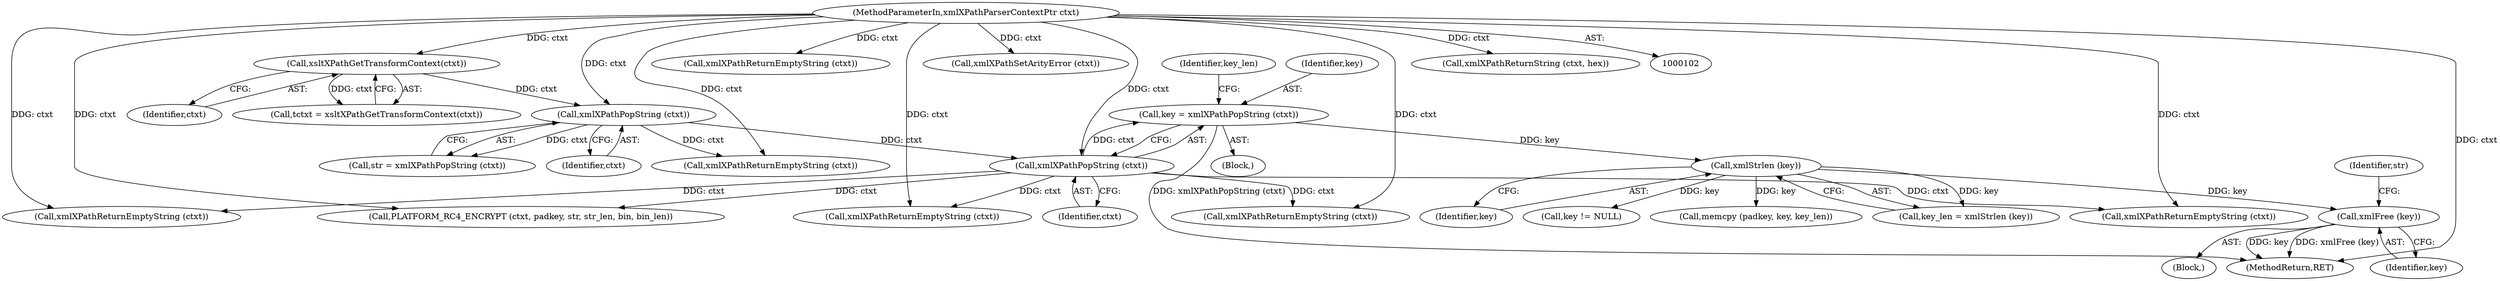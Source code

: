 digraph "0_Chrome_96dbafe288dbe2f0cc45fa3c39daf6d0c37acbab_1@pointer" {
"1000191" [label="(Call,xmlFree (key))"];
"1000182" [label="(Call,xmlStrlen (key))"];
"1000176" [label="(Call,key = xmlXPathPopString (ctxt))"];
"1000178" [label="(Call,xmlXPathPopString (ctxt))"];
"1000160" [label="(Call,xmlXPathPopString (ctxt))"];
"1000156" [label="(Call,xsltXPathGetTransformContext(ctxt))"];
"1000103" [label="(MethodParameterIn,xmlXPathParserContextPtr ctxt)"];
"1000183" [label="(Identifier,key)"];
"1000103" [label="(MethodParameterIn,xmlXPathParserContextPtr ctxt)"];
"1000176" [label="(Call,key = xmlXPathPopString (ctxt))"];
"1000283" [label="(Call,PLATFORM_RC4_ENCRYPT (ctxt, padkey, str, str_len, bin, bin_len))"];
"1000178" [label="(Call,xmlXPathPopString (ctxt))"];
"1000191" [label="(Call,xmlFree (key))"];
"1000331" [label="(Call,key != NULL)"];
"1000105" [label="(Block,)"];
"1000219" [label="(Call,xmlXPathReturnEmptyString (ctxt))"];
"1000318" [label="(Call,xmlXPathReturnEmptyString (ctxt))"];
"1000252" [label="(Call,memcpy (padkey, key, key_len))"];
"1000157" [label="(Identifier,ctxt)"];
"1000158" [label="(Call,str = xmlXPathPopString (ctxt))"];
"1000354" [label="(MethodReturn,RET)"];
"1000180" [label="(Call,key_len = xmlStrlen (key))"];
"1000161" [label="(Identifier,ctxt)"];
"1000151" [label="(Call,xmlXPathSetArityError (ctxt))"];
"1000192" [label="(Identifier,key)"];
"1000194" [label="(Identifier,str)"];
"1000280" [label="(Call,xmlXPathReturnEmptyString (ctxt))"];
"1000189" [label="(Call,xmlXPathReturnEmptyString (ctxt))"];
"1000160" [label="(Call,xmlXPathPopString (ctxt))"];
"1000179" [label="(Identifier,ctxt)"];
"1000177" [label="(Identifier,key)"];
"1000249" [label="(Call,xmlXPathReturnEmptyString (ctxt))"];
"1000188" [label="(Block,)"];
"1000182" [label="(Call,xmlStrlen (key))"];
"1000181" [label="(Identifier,key_len)"];
"1000156" [label="(Call,xsltXPathGetTransformContext(ctxt))"];
"1000154" [label="(Call,tctxt = xsltXPathGetTransformContext(ctxt))"];
"1000171" [label="(Call,xmlXPathReturnEmptyString (ctxt))"];
"1000326" [label="(Call,xmlXPathReturnString (ctxt, hex))"];
"1000191" -> "1000188"  [label="AST: "];
"1000191" -> "1000192"  [label="CFG: "];
"1000192" -> "1000191"  [label="AST: "];
"1000194" -> "1000191"  [label="CFG: "];
"1000191" -> "1000354"  [label="DDG: xmlFree (key)"];
"1000191" -> "1000354"  [label="DDG: key"];
"1000182" -> "1000191"  [label="DDG: key"];
"1000182" -> "1000180"  [label="AST: "];
"1000182" -> "1000183"  [label="CFG: "];
"1000183" -> "1000182"  [label="AST: "];
"1000180" -> "1000182"  [label="CFG: "];
"1000182" -> "1000180"  [label="DDG: key"];
"1000176" -> "1000182"  [label="DDG: key"];
"1000182" -> "1000252"  [label="DDG: key"];
"1000182" -> "1000331"  [label="DDG: key"];
"1000176" -> "1000105"  [label="AST: "];
"1000176" -> "1000178"  [label="CFG: "];
"1000177" -> "1000176"  [label="AST: "];
"1000178" -> "1000176"  [label="AST: "];
"1000181" -> "1000176"  [label="CFG: "];
"1000176" -> "1000354"  [label="DDG: xmlXPathPopString (ctxt)"];
"1000178" -> "1000176"  [label="DDG: ctxt"];
"1000178" -> "1000179"  [label="CFG: "];
"1000179" -> "1000178"  [label="AST: "];
"1000160" -> "1000178"  [label="DDG: ctxt"];
"1000103" -> "1000178"  [label="DDG: ctxt"];
"1000178" -> "1000189"  [label="DDG: ctxt"];
"1000178" -> "1000219"  [label="DDG: ctxt"];
"1000178" -> "1000249"  [label="DDG: ctxt"];
"1000178" -> "1000280"  [label="DDG: ctxt"];
"1000178" -> "1000283"  [label="DDG: ctxt"];
"1000160" -> "1000158"  [label="AST: "];
"1000160" -> "1000161"  [label="CFG: "];
"1000161" -> "1000160"  [label="AST: "];
"1000158" -> "1000160"  [label="CFG: "];
"1000160" -> "1000158"  [label="DDG: ctxt"];
"1000156" -> "1000160"  [label="DDG: ctxt"];
"1000103" -> "1000160"  [label="DDG: ctxt"];
"1000160" -> "1000171"  [label="DDG: ctxt"];
"1000156" -> "1000154"  [label="AST: "];
"1000156" -> "1000157"  [label="CFG: "];
"1000157" -> "1000156"  [label="AST: "];
"1000154" -> "1000156"  [label="CFG: "];
"1000156" -> "1000154"  [label="DDG: ctxt"];
"1000103" -> "1000156"  [label="DDG: ctxt"];
"1000103" -> "1000102"  [label="AST: "];
"1000103" -> "1000354"  [label="DDG: ctxt"];
"1000103" -> "1000151"  [label="DDG: ctxt"];
"1000103" -> "1000171"  [label="DDG: ctxt"];
"1000103" -> "1000189"  [label="DDG: ctxt"];
"1000103" -> "1000219"  [label="DDG: ctxt"];
"1000103" -> "1000249"  [label="DDG: ctxt"];
"1000103" -> "1000280"  [label="DDG: ctxt"];
"1000103" -> "1000283"  [label="DDG: ctxt"];
"1000103" -> "1000318"  [label="DDG: ctxt"];
"1000103" -> "1000326"  [label="DDG: ctxt"];
}
